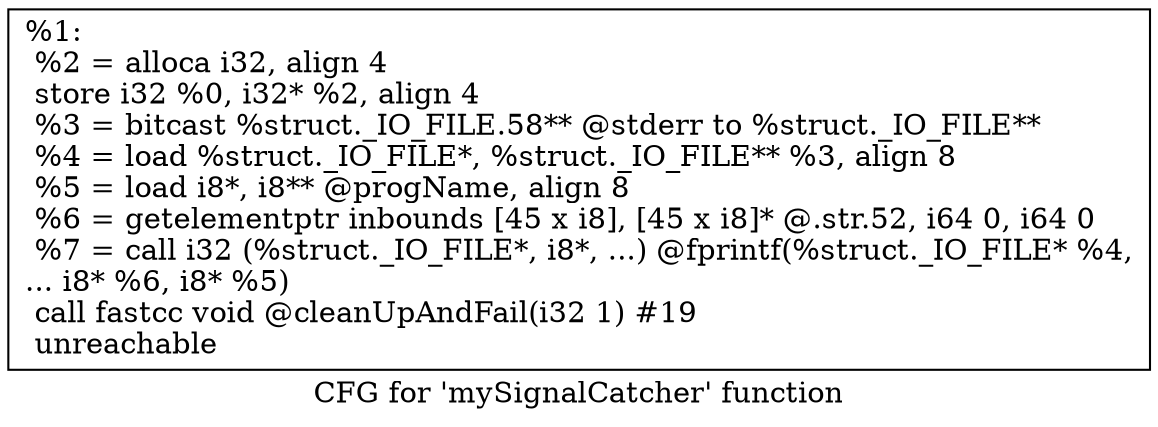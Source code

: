 digraph "CFG for 'mySignalCatcher' function" {
	label="CFG for 'mySignalCatcher' function";

	Node0x1c397d0 [shape=record,label="{%1:\l  %2 = alloca i32, align 4\l  store i32 %0, i32* %2, align 4\l  %3 = bitcast %struct._IO_FILE.58** @stderr to %struct._IO_FILE**\l  %4 = load %struct._IO_FILE*, %struct._IO_FILE** %3, align 8\l  %5 = load i8*, i8** @progName, align 8\l  %6 = getelementptr inbounds [45 x i8], [45 x i8]* @.str.52, i64 0, i64 0\l  %7 = call i32 (%struct._IO_FILE*, i8*, ...) @fprintf(%struct._IO_FILE* %4,\l... i8* %6, i8* %5)\l  call fastcc void @cleanUpAndFail(i32 1) #19\l  unreachable\l}"];
}
